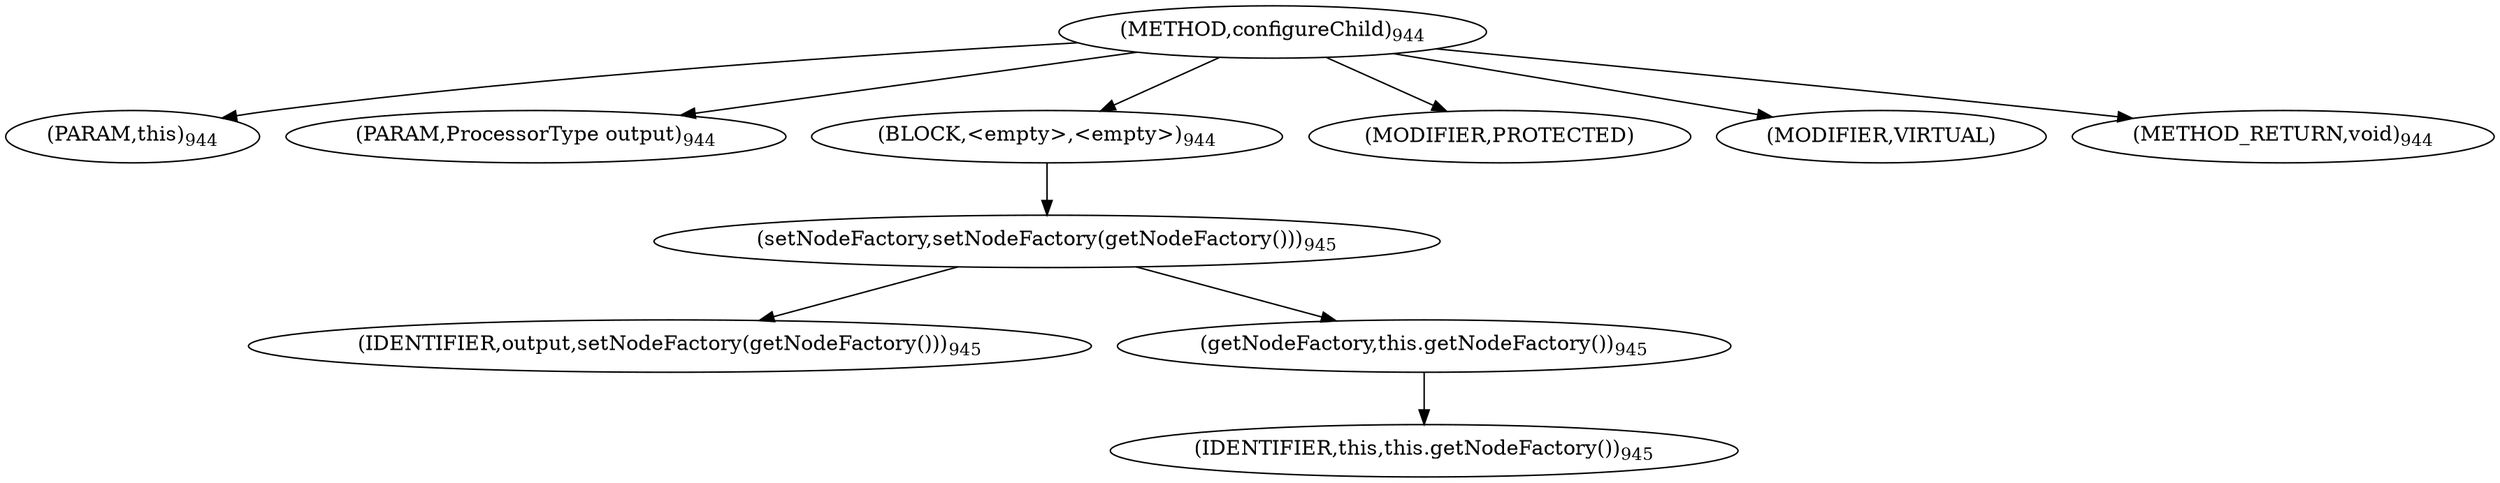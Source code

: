 digraph "configureChild" {  
"1860" [label = <(METHOD,configureChild)<SUB>944</SUB>> ]
"250" [label = <(PARAM,this)<SUB>944</SUB>> ]
"1861" [label = <(PARAM,ProcessorType output)<SUB>944</SUB>> ]
"1862" [label = <(BLOCK,&lt;empty&gt;,&lt;empty&gt;)<SUB>944</SUB>> ]
"1863" [label = <(setNodeFactory,setNodeFactory(getNodeFactory()))<SUB>945</SUB>> ]
"1864" [label = <(IDENTIFIER,output,setNodeFactory(getNodeFactory()))<SUB>945</SUB>> ]
"1865" [label = <(getNodeFactory,this.getNodeFactory())<SUB>945</SUB>> ]
"249" [label = <(IDENTIFIER,this,this.getNodeFactory())<SUB>945</SUB>> ]
"1866" [label = <(MODIFIER,PROTECTED)> ]
"1867" [label = <(MODIFIER,VIRTUAL)> ]
"1868" [label = <(METHOD_RETURN,void)<SUB>944</SUB>> ]
  "1860" -> "250" 
  "1860" -> "1861" 
  "1860" -> "1862" 
  "1860" -> "1866" 
  "1860" -> "1867" 
  "1860" -> "1868" 
  "1862" -> "1863" 
  "1863" -> "1864" 
  "1863" -> "1865" 
  "1865" -> "249" 
}
